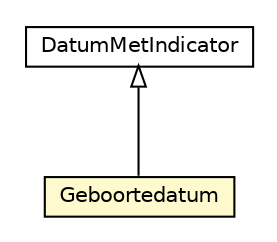 #!/usr/local/bin/dot
#
# Class diagram 
# Generated by UMLGraph version R5_6-24-gf6e263 (http://www.umlgraph.org/)
#

digraph G {
	edge [fontname="Helvetica",fontsize=10,labelfontname="Helvetica",labelfontsize=10];
	node [fontname="Helvetica",fontsize=10,shape=plaintext];
	nodesep=0.25;
	ranksep=0.5;
	// nl.egem.stuf.sector.bg._0204.PRSKerngegevens.Geboortedatum
	c165924 [label=<<table title="nl.egem.stuf.sector.bg._0204.PRSKerngegevens.Geboortedatum" border="0" cellborder="1" cellspacing="0" cellpadding="2" port="p" bgcolor="lemonChiffon" href="./PRSKerngegevens.Geboortedatum.html">
		<tr><td><table border="0" cellspacing="0" cellpadding="1">
<tr><td align="center" balign="center"> Geboortedatum </td></tr>
		</table></td></tr>
		</table>>, URL="./PRSKerngegevens.Geboortedatum.html", fontname="Helvetica", fontcolor="black", fontsize=10.0];
	// nl.egem.stuf.stuf0204.DatumMetIndicator
	c165967 [label=<<table title="nl.egem.stuf.stuf0204.DatumMetIndicator" border="0" cellborder="1" cellspacing="0" cellpadding="2" port="p" href="../../../stuf0204/DatumMetIndicator.html">
		<tr><td><table border="0" cellspacing="0" cellpadding="1">
<tr><td align="center" balign="center"> DatumMetIndicator </td></tr>
		</table></td></tr>
		</table>>, URL="../../../stuf0204/DatumMetIndicator.html", fontname="Helvetica", fontcolor="black", fontsize=10.0];
	//nl.egem.stuf.sector.bg._0204.PRSKerngegevens.Geboortedatum extends nl.egem.stuf.stuf0204.DatumMetIndicator
	c165967:p -> c165924:p [dir=back,arrowtail=empty];
}

